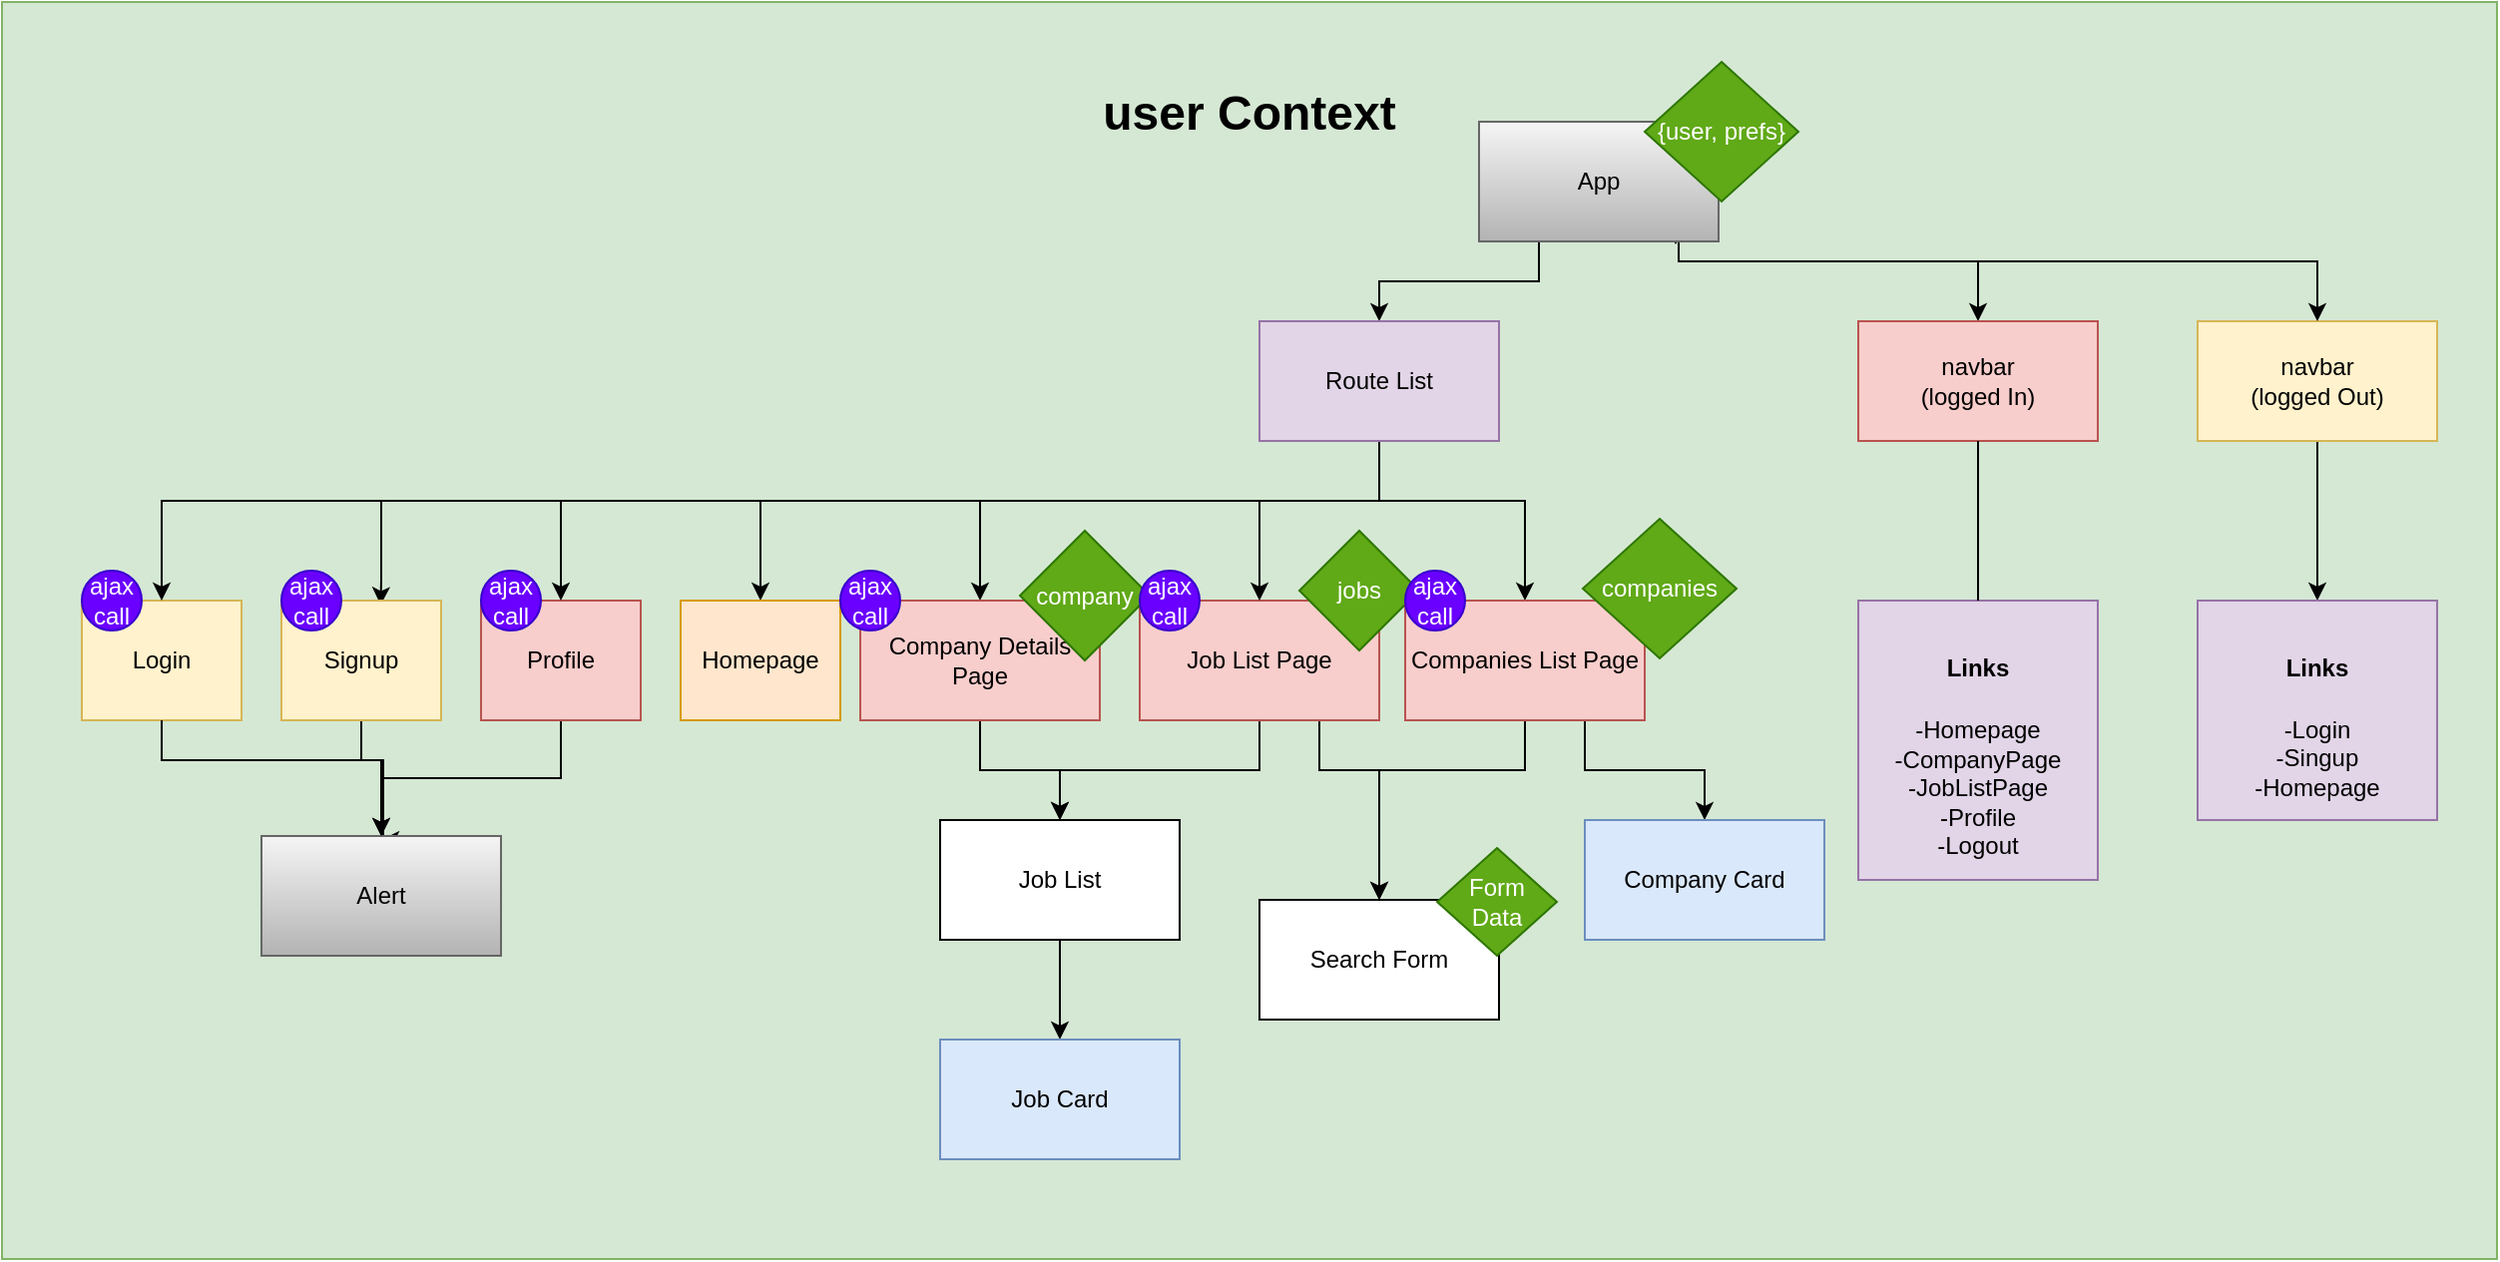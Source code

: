<mxfile version="21.3.6" type="device">
  <diagram name="Page-1" id="9Mu2Q-lrdZNDiss-LxId">
    <mxGraphModel dx="2055" dy="867" grid="1" gridSize="10" guides="1" tooltips="1" connect="1" arrows="1" fold="1" page="1" pageScale="1" pageWidth="850" pageHeight="1100" math="0" shadow="0">
      <root>
        <mxCell id="0" />
        <mxCell id="1" parent="0" />
        <mxCell id="Ysow31x6iqj6A_AAamL0-34" value="&lt;h1&gt;user Context&lt;/h1&gt;&lt;div&gt;&lt;br&gt;&lt;/div&gt;&lt;div&gt;&lt;br&gt;&lt;/div&gt;&lt;div&gt;&lt;br&gt;&lt;/div&gt;&lt;div&gt;&lt;br&gt;&lt;/div&gt;&lt;div&gt;&lt;br&gt;&lt;/div&gt;&lt;div&gt;&lt;br&gt;&lt;/div&gt;&lt;div&gt;&lt;br&gt;&lt;/div&gt;&lt;div&gt;&lt;br&gt;&lt;/div&gt;&lt;div&gt;&lt;br&gt;&lt;/div&gt;&lt;div&gt;&lt;br&gt;&lt;/div&gt;&lt;div&gt;&lt;br&gt;&lt;/div&gt;&lt;div&gt;&lt;br&gt;&lt;/div&gt;&lt;div&gt;&lt;br&gt;&lt;/div&gt;&lt;div&gt;&lt;br&gt;&lt;/div&gt;&lt;div&gt;&lt;br&gt;&lt;/div&gt;&lt;div&gt;&lt;br&gt;&lt;/div&gt;&lt;div&gt;&lt;br&gt;&lt;/div&gt;&lt;div&gt;&lt;br&gt;&lt;/div&gt;&lt;div&gt;&lt;br&gt;&lt;/div&gt;&lt;div&gt;&lt;br&gt;&lt;/div&gt;&lt;div&gt;&lt;br&gt;&lt;/div&gt;&lt;div&gt;&lt;br&gt;&lt;/div&gt;&lt;div&gt;&lt;br&gt;&lt;/div&gt;&lt;div&gt;&lt;br&gt;&lt;/div&gt;&lt;div&gt;&lt;br&gt;&lt;/div&gt;&lt;div&gt;&lt;br&gt;&lt;/div&gt;&lt;div&gt;&lt;br&gt;&lt;/div&gt;&lt;div&gt;&lt;br&gt;&lt;/div&gt;&lt;div&gt;&lt;br&gt;&lt;/div&gt;&lt;div&gt;&lt;br&gt;&lt;/div&gt;&lt;div&gt;&lt;br&gt;&lt;/div&gt;&lt;div&gt;&lt;br&gt;&lt;/div&gt;&lt;div&gt;&lt;br&gt;&lt;/div&gt;&lt;div&gt;&lt;br&gt;&lt;/div&gt;&lt;div&gt;&lt;br&gt;&lt;/div&gt;&lt;div&gt;&lt;br&gt;&lt;/div&gt;" style="rounded=0;whiteSpace=wrap;html=1;fillColor=#d5e8d4;strokeColor=#82b366;" vertex="1" parent="1">
          <mxGeometry x="-190" y="230" width="1250" height="630" as="geometry" />
        </mxCell>
        <mxCell id="Ysow31x6iqj6A_AAamL0-35" style="edgeStyle=orthogonalEdgeStyle;rounded=0;orthogonalLoop=1;jettySize=auto;html=1;entryX=0.5;entryY=0;entryDx=0;entryDy=0;exitX=0.821;exitY=1.019;exitDx=0;exitDy=0;exitPerimeter=0;" edge="1" parent="1" source="Ysow31x6iqj6A_AAamL0-42" target="Ysow31x6iqj6A_AAamL0-36">
          <mxGeometry relative="1" as="geometry">
            <Array as="points">
              <mxPoint x="649" y="335" />
              <mxPoint x="650" y="335" />
              <mxPoint x="650" y="360" />
              <mxPoint x="800" y="360" />
            </Array>
          </mxGeometry>
        </mxCell>
        <mxCell id="Ysow31x6iqj6A_AAamL0-36" value="navbar&lt;br&gt;(logged In)" style="rounded=0;whiteSpace=wrap;html=1;fillColor=#f8cecc;strokeColor=#b85450;" vertex="1" parent="1">
          <mxGeometry x="740" y="390" width="120" height="60" as="geometry" />
        </mxCell>
        <mxCell id="Ysow31x6iqj6A_AAamL0-37" value="&lt;h5&gt;&lt;font style=&quot;font-size: 12px;&quot;&gt;Links&lt;/font&gt;&lt;/h5&gt;-Homepage&lt;br&gt;-CompanyPage&lt;br&gt;-JobListPage&lt;br&gt;-Profile&lt;br&gt;-Logout" style="rounded=0;whiteSpace=wrap;html=1;fillColor=#e1d5e7;strokeColor=#9673a6;" vertex="1" parent="1">
          <mxGeometry x="740" y="530" width="120" height="140" as="geometry" />
        </mxCell>
        <mxCell id="Ysow31x6iqj6A_AAamL0-38" value="" style="endArrow=none;html=1;rounded=0;entryX=0.5;entryY=1;entryDx=0;entryDy=0;exitX=0.5;exitY=0;exitDx=0;exitDy=0;" edge="1" parent="1" source="Ysow31x6iqj6A_AAamL0-37" target="Ysow31x6iqj6A_AAamL0-36">
          <mxGeometry width="50" height="50" relative="1" as="geometry">
            <mxPoint x="703" y="560" as="sourcePoint" />
            <mxPoint x="733" y="600" as="targetPoint" />
            <Array as="points">
              <mxPoint x="800" y="480" />
            </Array>
          </mxGeometry>
        </mxCell>
        <mxCell id="Ysow31x6iqj6A_AAamL0-40" style="edgeStyle=orthogonalEdgeStyle;rounded=0;orthogonalLoop=1;jettySize=auto;html=1;" edge="1" parent="1" target="Ysow31x6iqj6A_AAamL0-50">
          <mxGeometry relative="1" as="geometry">
            <mxPoint x="360" y="480" as="sourcePoint" />
            <Array as="points">
              <mxPoint x="190" y="480" />
              <mxPoint x="190" y="560" />
            </Array>
          </mxGeometry>
        </mxCell>
        <mxCell id="Ysow31x6iqj6A_AAamL0-41" style="edgeStyle=orthogonalEdgeStyle;rounded=0;orthogonalLoop=1;jettySize=auto;html=1;exitX=0.25;exitY=1;exitDx=0;exitDy=0;" edge="1" parent="1" source="Ysow31x6iqj6A_AAamL0-42" target="Ysow31x6iqj6A_AAamL0-54">
          <mxGeometry relative="1" as="geometry" />
        </mxCell>
        <mxCell id="Ysow31x6iqj6A_AAamL0-42" value="App" style="rounded=0;whiteSpace=wrap;html=1;fillColor=#f5f5f5;gradientColor=#b3b3b3;strokeColor=#666666;" vertex="1" parent="1">
          <mxGeometry x="550" y="290" width="120" height="60" as="geometry" />
        </mxCell>
        <mxCell id="Ysow31x6iqj6A_AAamL0-43" value="" style="edgeStyle=orthogonalEdgeStyle;rounded=0;orthogonalLoop=1;jettySize=auto;html=1;" edge="1" parent="1" source="Ysow31x6iqj6A_AAamL0-44" target="Ysow31x6iqj6A_AAamL0-49">
          <mxGeometry relative="1" as="geometry" />
        </mxCell>
        <mxCell id="Ysow31x6iqj6A_AAamL0-44" value="Job List" style="rounded=0;whiteSpace=wrap;html=1;" vertex="1" parent="1">
          <mxGeometry x="280" y="640" width="120" height="60" as="geometry" />
        </mxCell>
        <mxCell id="Ysow31x6iqj6A_AAamL0-45" value="" style="edgeStyle=orthogonalEdgeStyle;rounded=0;orthogonalLoop=1;jettySize=auto;html=1;" edge="1" parent="1" source="Ysow31x6iqj6A_AAamL0-47" target="Ysow31x6iqj6A_AAamL0-44">
          <mxGeometry relative="1" as="geometry" />
        </mxCell>
        <mxCell id="Ysow31x6iqj6A_AAamL0-46" style="edgeStyle=orthogonalEdgeStyle;rounded=0;orthogonalLoop=1;jettySize=auto;html=1;exitX=0.75;exitY=1;exitDx=0;exitDy=0;entryX=0.5;entryY=0;entryDx=0;entryDy=0;" edge="1" parent="1" source="Ysow31x6iqj6A_AAamL0-47" target="Ysow31x6iqj6A_AAamL0-48">
          <mxGeometry relative="1" as="geometry">
            <Array as="points">
              <mxPoint x="470" y="615" />
              <mxPoint x="500" y="615" />
            </Array>
          </mxGeometry>
        </mxCell>
        <mxCell id="Ysow31x6iqj6A_AAamL0-47" value="Job List Page" style="rounded=0;whiteSpace=wrap;html=1;fillColor=#f8cecc;strokeColor=#b85450;" vertex="1" parent="1">
          <mxGeometry x="380" y="530" width="120" height="60" as="geometry" />
        </mxCell>
        <mxCell id="Ysow31x6iqj6A_AAamL0-48" value="Search Form" style="rounded=0;whiteSpace=wrap;html=1;" vertex="1" parent="1">
          <mxGeometry x="440" y="680" width="120" height="60" as="geometry" />
        </mxCell>
        <mxCell id="Ysow31x6iqj6A_AAamL0-49" value="Job Card" style="rounded=0;whiteSpace=wrap;html=1;fillColor=#dae8fc;strokeColor=#6c8ebf;" vertex="1" parent="1">
          <mxGeometry x="280" y="750" width="120" height="60" as="geometry" />
        </mxCell>
        <mxCell id="Ysow31x6iqj6A_AAamL0-50" value="Homepage" style="rounded=0;whiteSpace=wrap;html=1;fillColor=#ffe6cc;strokeColor=#d79b00;" vertex="1" parent="1">
          <mxGeometry x="150" y="530" width="80" height="60" as="geometry" />
        </mxCell>
        <mxCell id="Ysow31x6iqj6A_AAamL0-51" style="edgeStyle=orthogonalEdgeStyle;rounded=0;orthogonalLoop=1;jettySize=auto;html=1;entryX=0.5;entryY=0;entryDx=0;entryDy=0;" edge="1" parent="1" source="Ysow31x6iqj6A_AAamL0-54" target="Ysow31x6iqj6A_AAamL0-56">
          <mxGeometry relative="1" as="geometry">
            <Array as="points">
              <mxPoint x="500" y="480" />
              <mxPoint x="300" y="480" />
            </Array>
          </mxGeometry>
        </mxCell>
        <mxCell id="Ysow31x6iqj6A_AAamL0-52" style="edgeStyle=orthogonalEdgeStyle;rounded=0;orthogonalLoop=1;jettySize=auto;html=1;" edge="1" parent="1" source="Ysow31x6iqj6A_AAamL0-54" target="Ysow31x6iqj6A_AAamL0-61">
          <mxGeometry relative="1" as="geometry">
            <Array as="points">
              <mxPoint x="500" y="480" />
              <mxPoint x="573" y="480" />
            </Array>
          </mxGeometry>
        </mxCell>
        <mxCell id="Ysow31x6iqj6A_AAamL0-53" style="edgeStyle=orthogonalEdgeStyle;rounded=0;orthogonalLoop=1;jettySize=auto;html=1;entryX=0.5;entryY=0;entryDx=0;entryDy=0;" edge="1" parent="1" source="Ysow31x6iqj6A_AAamL0-54" target="Ysow31x6iqj6A_AAamL0-47">
          <mxGeometry relative="1" as="geometry">
            <Array as="points">
              <mxPoint x="500" y="480" />
              <mxPoint x="440" y="480" />
            </Array>
          </mxGeometry>
        </mxCell>
        <mxCell id="Ysow31x6iqj6A_AAamL0-54" value="Route List" style="rounded=0;whiteSpace=wrap;html=1;fillColor=#e1d5e7;strokeColor=#9673a6;" vertex="1" parent="1">
          <mxGeometry x="440" y="390" width="120" height="60" as="geometry" />
        </mxCell>
        <mxCell id="Ysow31x6iqj6A_AAamL0-55" style="edgeStyle=orthogonalEdgeStyle;rounded=0;orthogonalLoop=1;jettySize=auto;html=1;" edge="1" parent="1" source="Ysow31x6iqj6A_AAamL0-56" target="Ysow31x6iqj6A_AAamL0-44">
          <mxGeometry relative="1" as="geometry" />
        </mxCell>
        <mxCell id="Ysow31x6iqj6A_AAamL0-56" value="Company Details Page" style="rounded=0;whiteSpace=wrap;html=1;fillColor=#f8cecc;strokeColor=#b85450;" vertex="1" parent="1">
          <mxGeometry x="240" y="530" width="120" height="60" as="geometry" />
        </mxCell>
        <mxCell id="Ysow31x6iqj6A_AAamL0-57" value="jobs" style="rhombus;whiteSpace=wrap;html=1;fillColor=#60a917;fontColor=#ffffff;strokeColor=#2D7600;" vertex="1" parent="1">
          <mxGeometry x="460" y="495" width="60" height="60" as="geometry" />
        </mxCell>
        <mxCell id="Ysow31x6iqj6A_AAamL0-58" value="Form&lt;br&gt;Data" style="rhombus;whiteSpace=wrap;html=1;fillColor=#60a917;fontColor=#ffffff;strokeColor=#2D7600;" vertex="1" parent="1">
          <mxGeometry x="529" y="654" width="60" height="54" as="geometry" />
        </mxCell>
        <mxCell id="Ysow31x6iqj6A_AAamL0-59" style="edgeStyle=orthogonalEdgeStyle;rounded=0;orthogonalLoop=1;jettySize=auto;html=1;entryX=0.5;entryY=0;entryDx=0;entryDy=0;" edge="1" parent="1" source="Ysow31x6iqj6A_AAamL0-61" target="Ysow31x6iqj6A_AAamL0-48">
          <mxGeometry relative="1" as="geometry">
            <mxPoint x="500" y="642" as="targetPoint" />
            <Array as="points">
              <mxPoint x="573" y="615" />
              <mxPoint x="500" y="615" />
            </Array>
          </mxGeometry>
        </mxCell>
        <mxCell id="Ysow31x6iqj6A_AAamL0-60" style="edgeStyle=orthogonalEdgeStyle;rounded=0;orthogonalLoop=1;jettySize=auto;html=1;exitX=0.75;exitY=1;exitDx=0;exitDy=0;entryX=0.5;entryY=0;entryDx=0;entryDy=0;" edge="1" parent="1" source="Ysow31x6iqj6A_AAamL0-61" target="Ysow31x6iqj6A_AAamL0-63">
          <mxGeometry relative="1" as="geometry" />
        </mxCell>
        <mxCell id="Ysow31x6iqj6A_AAamL0-61" value="Companies List Page" style="rounded=0;whiteSpace=wrap;html=1;fillColor=#f8cecc;strokeColor=#b85450;" vertex="1" parent="1">
          <mxGeometry x="513" y="530" width="120" height="60" as="geometry" />
        </mxCell>
        <mxCell id="Ysow31x6iqj6A_AAamL0-62" value="companies" style="rhombus;whiteSpace=wrap;html=1;fillColor=#60a917;fontColor=#ffffff;strokeColor=#2D7600;" vertex="1" parent="1">
          <mxGeometry x="602" y="489" width="77" height="70" as="geometry" />
        </mxCell>
        <mxCell id="Ysow31x6iqj6A_AAamL0-63" value="Company Card" style="rounded=0;whiteSpace=wrap;html=1;fillColor=#dae8fc;strokeColor=#6c8ebf;" vertex="1" parent="1">
          <mxGeometry x="603" y="640" width="120" height="60" as="geometry" />
        </mxCell>
        <mxCell id="Ysow31x6iqj6A_AAamL0-64" value="company" style="rhombus;whiteSpace=wrap;html=1;fillColor=#60a917;fontColor=#ffffff;strokeColor=#2D7600;" vertex="1" parent="1">
          <mxGeometry x="320" y="495" width="65" height="65" as="geometry" />
        </mxCell>
        <mxCell id="Ysow31x6iqj6A_AAamL0-65" value="ajax&lt;br&gt;call" style="ellipse;whiteSpace=wrap;html=1;aspect=fixed;fillColor=#6a00ff;fontColor=#ffffff;strokeColor=#3700CC;" vertex="1" parent="1">
          <mxGeometry x="513" y="515" width="30" height="30" as="geometry" />
        </mxCell>
        <mxCell id="Ysow31x6iqj6A_AAamL0-76" style="edgeStyle=orthogonalEdgeStyle;rounded=0;orthogonalLoop=1;jettySize=auto;html=1;exitX=1;exitY=0.5;exitDx=0;exitDy=0;entryX=0.108;entryY=-0.018;entryDx=0;entryDy=0;entryPerimeter=0;" edge="1" parent="1" source="Ysow31x6iqj6A_AAamL0-66" target="Ysow31x6iqj6A_AAamL0-47">
          <mxGeometry relative="1" as="geometry" />
        </mxCell>
        <mxCell id="Ysow31x6iqj6A_AAamL0-66" value="ajax&lt;br&gt;call" style="ellipse;whiteSpace=wrap;html=1;aspect=fixed;fillColor=#6a00ff;fontColor=#ffffff;strokeColor=#3700CC;" vertex="1" parent="1">
          <mxGeometry x="380" y="515" width="30" height="30" as="geometry" />
        </mxCell>
        <mxCell id="Ysow31x6iqj6A_AAamL0-67" value="ajax&lt;br&gt;call" style="ellipse;whiteSpace=wrap;html=1;aspect=fixed;fillColor=#6a00ff;fontColor=#ffffff;strokeColor=#3700CC;" vertex="1" parent="1">
          <mxGeometry x="230" y="515" width="30" height="30" as="geometry" />
        </mxCell>
        <mxCell id="Ysow31x6iqj6A_AAamL0-68" value="{user, prefs}" style="rhombus;whiteSpace=wrap;html=1;fillColor=#60a917;fontColor=#ffffff;strokeColor=#2D7600;" vertex="1" parent="1">
          <mxGeometry x="633" y="260" width="77" height="70" as="geometry" />
        </mxCell>
        <mxCell id="Ysow31x6iqj6A_AAamL0-71" value="" style="endArrow=classic;html=1;rounded=0;entryX=0.621;entryY=0.037;entryDx=0;entryDy=0;entryPerimeter=0;" edge="1" parent="1" target="Ysow31x6iqj6A_AAamL0-78">
          <mxGeometry width="50" height="50" relative="1" as="geometry">
            <mxPoint x="190" y="480" as="sourcePoint" />
            <mxPoint y="510" as="targetPoint" />
            <Array as="points">
              <mxPoint y="480" />
              <mxPoint y="510" />
              <mxPoint y="520" />
            </Array>
          </mxGeometry>
        </mxCell>
        <mxCell id="Ysow31x6iqj6A_AAamL0-97" style="edgeStyle=orthogonalEdgeStyle;rounded=0;orthogonalLoop=1;jettySize=auto;html=1;" edge="1" parent="1" source="Ysow31x6iqj6A_AAamL0-72" target="Ysow31x6iqj6A_AAamL0-94">
          <mxGeometry relative="1" as="geometry" />
        </mxCell>
        <mxCell id="Ysow31x6iqj6A_AAamL0-72" value="Profile" style="rounded=0;whiteSpace=wrap;html=1;fillColor=#f8cecc;strokeColor=#b85450;" vertex="1" parent="1">
          <mxGeometry x="50" y="530" width="80" height="60" as="geometry" />
        </mxCell>
        <mxCell id="Ysow31x6iqj6A_AAamL0-77" value="Login" style="rounded=0;whiteSpace=wrap;html=1;fillColor=#fff2cc;strokeColor=#d6b656;" vertex="1" parent="1">
          <mxGeometry x="-150" y="530" width="80" height="60" as="geometry" />
        </mxCell>
        <mxCell id="Ysow31x6iqj6A_AAamL0-96" style="edgeStyle=orthogonalEdgeStyle;rounded=0;orthogonalLoop=1;jettySize=auto;html=1;" edge="1" parent="1" source="Ysow31x6iqj6A_AAamL0-78">
          <mxGeometry relative="1" as="geometry">
            <mxPoint y="650" as="targetPoint" />
            <Array as="points">
              <mxPoint x="-10" y="610" />
              <mxPoint x="1" y="610" />
            </Array>
          </mxGeometry>
        </mxCell>
        <mxCell id="Ysow31x6iqj6A_AAamL0-78" value="Signup" style="rounded=0;whiteSpace=wrap;html=1;fillColor=#fff2cc;strokeColor=#d6b656;" vertex="1" parent="1">
          <mxGeometry x="-50" y="530" width="80" height="60" as="geometry" />
        </mxCell>
        <mxCell id="Ysow31x6iqj6A_AAamL0-79" value="" style="endArrow=classic;html=1;rounded=0;entryX=0.5;entryY=0;entryDx=0;entryDy=0;" edge="1" parent="1" target="Ysow31x6iqj6A_AAamL0-77">
          <mxGeometry width="50" height="50" relative="1" as="geometry">
            <mxPoint y="480" as="sourcePoint" />
            <mxPoint x="-110" y="510" as="targetPoint" />
            <Array as="points">
              <mxPoint x="-110" y="480" />
              <mxPoint x="-110" y="500" />
            </Array>
          </mxGeometry>
        </mxCell>
        <mxCell id="Ysow31x6iqj6A_AAamL0-82" value="" style="endArrow=classic;html=1;rounded=0;entryX=0.5;entryY=0;entryDx=0;entryDy=0;" edge="1" parent="1" target="Ysow31x6iqj6A_AAamL0-72">
          <mxGeometry width="50" height="50" relative="1" as="geometry">
            <mxPoint x="90" y="480" as="sourcePoint" />
            <mxPoint x="90" y="510" as="targetPoint" />
          </mxGeometry>
        </mxCell>
        <mxCell id="Ysow31x6iqj6A_AAamL0-87" style="edgeStyle=orthogonalEdgeStyle;rounded=0;orthogonalLoop=1;jettySize=auto;html=1;" edge="1" parent="1" source="Ysow31x6iqj6A_AAamL0-83" target="Ysow31x6iqj6A_AAamL0-86">
          <mxGeometry relative="1" as="geometry" />
        </mxCell>
        <mxCell id="Ysow31x6iqj6A_AAamL0-83" value="navbar&lt;br&gt;(logged Out)" style="rounded=0;whiteSpace=wrap;html=1;fillColor=#fff2cc;strokeColor=#d6b656;" vertex="1" parent="1">
          <mxGeometry x="910" y="390" width="120" height="60" as="geometry" />
        </mxCell>
        <mxCell id="Ysow31x6iqj6A_AAamL0-84" value="" style="endArrow=classic;html=1;rounded=0;entryX=0.5;entryY=0;entryDx=0;entryDy=0;" edge="1" parent="1" target="Ysow31x6iqj6A_AAamL0-83">
          <mxGeometry width="50" height="50" relative="1" as="geometry">
            <mxPoint x="800" y="360" as="sourcePoint" />
            <mxPoint x="680" y="540" as="targetPoint" />
            <Array as="points">
              <mxPoint x="970" y="360" />
            </Array>
          </mxGeometry>
        </mxCell>
        <mxCell id="Ysow31x6iqj6A_AAamL0-86" value="&lt;h5&gt;&lt;font style=&quot;font-size: 12px;&quot;&gt;Links&lt;/font&gt;&lt;/h5&gt;-Login&lt;br&gt;-Singup&lt;br&gt;-Homepage&lt;br&gt;" style="rounded=0;whiteSpace=wrap;html=1;fillColor=#e1d5e7;strokeColor=#9673a6;" vertex="1" parent="1">
          <mxGeometry x="910" y="530" width="120" height="110" as="geometry" />
        </mxCell>
        <mxCell id="Ysow31x6iqj6A_AAamL0-91" value="ajax&lt;br&gt;call" style="ellipse;whiteSpace=wrap;html=1;aspect=fixed;fillColor=#6a00ff;fontColor=#ffffff;strokeColor=#3700CC;" vertex="1" parent="1">
          <mxGeometry x="-150" y="515" width="30" height="30" as="geometry" />
        </mxCell>
        <mxCell id="Ysow31x6iqj6A_AAamL0-92" value="ajax&lt;br&gt;call" style="ellipse;whiteSpace=wrap;html=1;aspect=fixed;fillColor=#6a00ff;fontColor=#ffffff;strokeColor=#3700CC;" vertex="1" parent="1">
          <mxGeometry x="-50" y="515" width="30" height="30" as="geometry" />
        </mxCell>
        <mxCell id="Ysow31x6iqj6A_AAamL0-93" value="ajax&lt;br&gt;call" style="ellipse;whiteSpace=wrap;html=1;aspect=fixed;fillColor=#6a00ff;fontColor=#ffffff;strokeColor=#3700CC;" vertex="1" parent="1">
          <mxGeometry x="50" y="515" width="30" height="30" as="geometry" />
        </mxCell>
        <mxCell id="Ysow31x6iqj6A_AAamL0-94" value="Alert" style="rounded=0;whiteSpace=wrap;html=1;fillColor=#f5f5f5;gradientColor=#b3b3b3;strokeColor=#666666;" vertex="1" parent="1">
          <mxGeometry x="-60" y="648" width="120" height="60" as="geometry" />
        </mxCell>
        <mxCell id="Ysow31x6iqj6A_AAamL0-95" value="" style="endArrow=classic;html=1;rounded=0;exitX=0.5;exitY=1;exitDx=0;exitDy=0;entryX=0.5;entryY=0;entryDx=0;entryDy=0;" edge="1" parent="1" source="Ysow31x6iqj6A_AAamL0-77" target="Ysow31x6iqj6A_AAamL0-94">
          <mxGeometry width="50" height="50" relative="1" as="geometry">
            <mxPoint x="370" y="590" as="sourcePoint" />
            <mxPoint x="420" y="540" as="targetPoint" />
            <Array as="points">
              <mxPoint x="-110" y="610" />
              <mxPoint x="-40" y="610" />
              <mxPoint y="610" />
            </Array>
          </mxGeometry>
        </mxCell>
      </root>
    </mxGraphModel>
  </diagram>
</mxfile>
